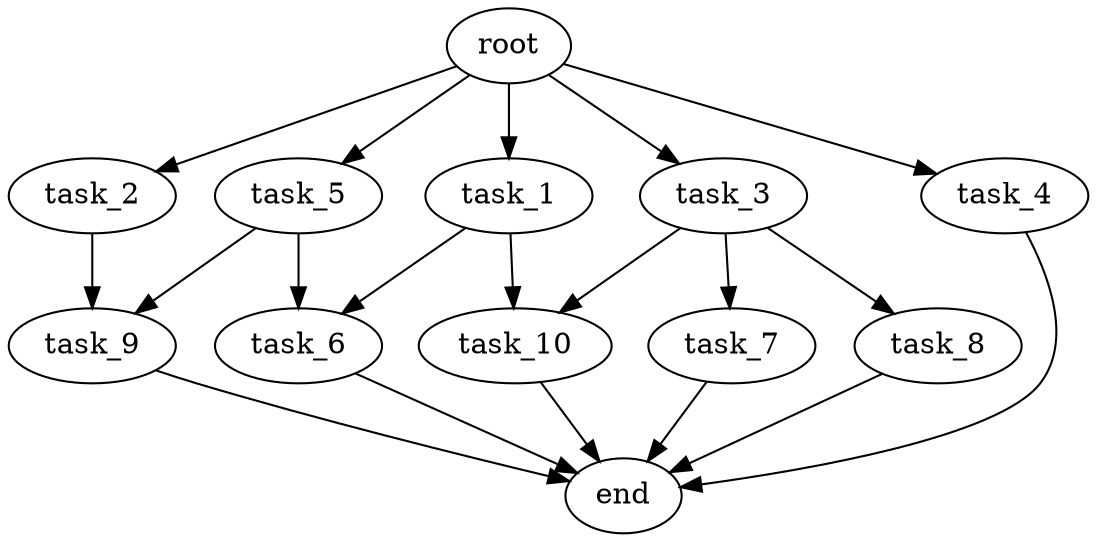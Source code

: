 digraph G {
  root [size="0.000000e+00"];
  task_1 [size="4.553871e+09"];
  task_2 [size="2.069466e+09"];
  task_3 [size="4.829777e+09"];
  task_4 [size="4.762149e+09"];
  task_5 [size="4.382221e+09"];
  task_6 [size="6.967936e+09"];
  task_7 [size="3.189776e+09"];
  task_8 [size="3.003341e+09"];
  task_9 [size="8.102049e+09"];
  task_10 [size="1.151738e+09"];
  end [size="0.000000e+00"];

  root -> task_1 [size="1.000000e-12"];
  root -> task_2 [size="1.000000e-12"];
  root -> task_3 [size="1.000000e-12"];
  root -> task_4 [size="1.000000e-12"];
  root -> task_5 [size="1.000000e-12"];
  task_1 -> task_6 [size="3.483968e+08"];
  task_1 -> task_10 [size="5.758688e+07"];
  task_2 -> task_9 [size="4.051025e+08"];
  task_3 -> task_7 [size="3.189776e+08"];
  task_3 -> task_8 [size="3.003341e+08"];
  task_3 -> task_10 [size="5.758688e+07"];
  task_4 -> end [size="1.000000e-12"];
  task_5 -> task_6 [size="3.483968e+08"];
  task_5 -> task_9 [size="4.051025e+08"];
  task_6 -> end [size="1.000000e-12"];
  task_7 -> end [size="1.000000e-12"];
  task_8 -> end [size="1.000000e-12"];
  task_9 -> end [size="1.000000e-12"];
  task_10 -> end [size="1.000000e-12"];
}
